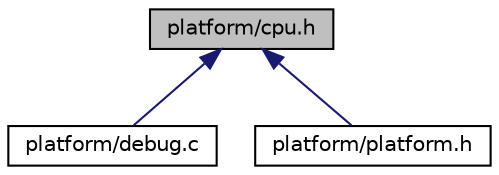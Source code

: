 digraph "platform/cpu.h"
{
 // INTERACTIVE_SVG=YES
 // LATEX_PDF_SIZE
  bgcolor="transparent";
  edge [fontname="Helvetica",fontsize="10",labelfontname="Helvetica",labelfontsize="10"];
  node [fontname="Helvetica",fontsize="10",shape=record];
  Node1 [label="platform/cpu.h",height=0.2,width=0.4,color="black", fillcolor="grey75", style="filled", fontcolor="black",tooltip="Definitions for EBS CPU controls."];
  Node1 -> Node2 [dir="back",color="midnightblue",fontsize="10",style="solid",fontname="Helvetica"];
  Node2 [label="platform/debug.c",height=0.2,width=0.4,color="black",URL="$debug_8c_source.html",tooltip=" "];
  Node1 -> Node3 [dir="back",color="midnightblue",fontsize="10",style="solid",fontname="Helvetica"];
  Node3 [label="platform/platform.h",height=0.2,width=0.4,color="black",URL="$platform_8h_source.html",tooltip=" "];
}
